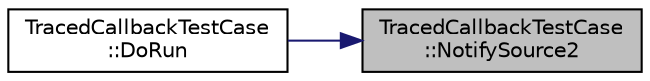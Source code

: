 digraph "TracedCallbackTestCase::NotifySource2"
{
 // LATEX_PDF_SIZE
  edge [fontname="Helvetica",fontsize="10",labelfontname="Helvetica",labelfontsize="10"];
  node [fontname="Helvetica",fontsize="10",shape=record];
  rankdir="RL";
  Node1 [label="TracedCallbackTestCase\l::NotifySource2",height=0.2,width=0.4,color="black", fillcolor="grey75", style="filled", fontcolor="black",tooltip=" "];
  Node1 -> Node2 [dir="back",color="midnightblue",fontsize="10",style="solid",fontname="Helvetica"];
  Node2 [label="TracedCallbackTestCase\l::DoRun",height=0.2,width=0.4,color="black", fillcolor="white", style="filled",URL="$class_traced_callback_test_case.html#af901e0ed1e263452efcd2f4c9ebbba47",tooltip="Implementation to actually run this TestCase."];
}
